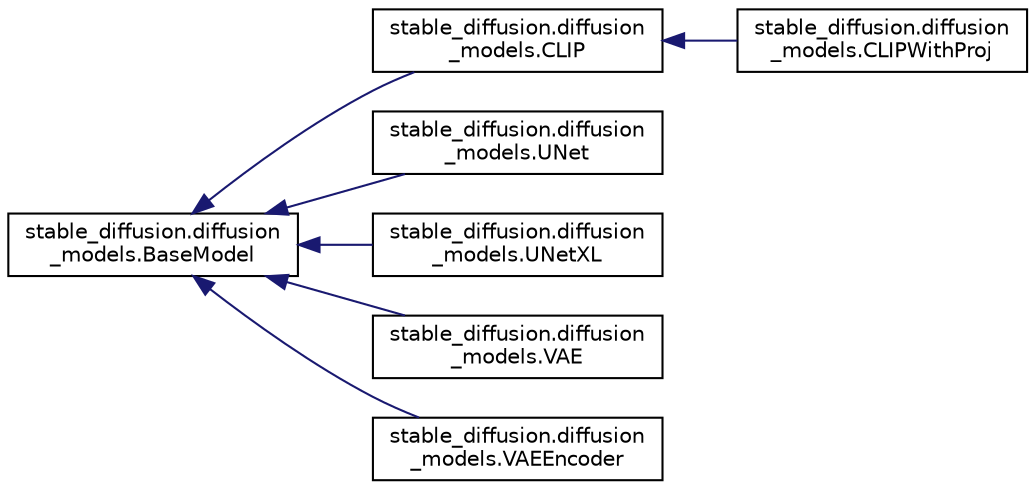 digraph "Graphical Class Hierarchy"
{
 // LATEX_PDF_SIZE
  edge [fontname="Helvetica",fontsize="10",labelfontname="Helvetica",labelfontsize="10"];
  node [fontname="Helvetica",fontsize="10",shape=record];
  rankdir="LR";
  Node0 [label="stable_diffusion.diffusion\l_models.BaseModel",height=0.2,width=0.4,color="black", fillcolor="white", style="filled",URL="$classstable__diffusion_1_1diffusion__models_1_1BaseModel.html",tooltip=" "];
  Node0 -> Node1 [dir="back",color="midnightblue",fontsize="10",style="solid",fontname="Helvetica"];
  Node1 [label="stable_diffusion.diffusion\l_models.CLIP",height=0.2,width=0.4,color="black", fillcolor="white", style="filled",URL="$classstable__diffusion_1_1diffusion__models_1_1CLIP.html",tooltip=" "];
  Node1 -> Node2 [dir="back",color="midnightblue",fontsize="10",style="solid",fontname="Helvetica"];
  Node2 [label="stable_diffusion.diffusion\l_models.CLIPWithProj",height=0.2,width=0.4,color="black", fillcolor="white", style="filled",URL="$classstable__diffusion_1_1diffusion__models_1_1CLIPWithProj.html",tooltip=" "];
  Node0 -> Node3 [dir="back",color="midnightblue",fontsize="10",style="solid",fontname="Helvetica"];
  Node3 [label="stable_diffusion.diffusion\l_models.UNet",height=0.2,width=0.4,color="black", fillcolor="white", style="filled",URL="$classstable__diffusion_1_1diffusion__models_1_1UNet.html",tooltip=" "];
  Node0 -> Node4 [dir="back",color="midnightblue",fontsize="10",style="solid",fontname="Helvetica"];
  Node4 [label="stable_diffusion.diffusion\l_models.UNetXL",height=0.2,width=0.4,color="black", fillcolor="white", style="filled",URL="$classstable__diffusion_1_1diffusion__models_1_1UNetXL.html",tooltip=" "];
  Node0 -> Node5 [dir="back",color="midnightblue",fontsize="10",style="solid",fontname="Helvetica"];
  Node5 [label="stable_diffusion.diffusion\l_models.VAE",height=0.2,width=0.4,color="black", fillcolor="white", style="filled",URL="$classstable__diffusion_1_1diffusion__models_1_1VAE.html",tooltip=" "];
  Node0 -> Node6 [dir="back",color="midnightblue",fontsize="10",style="solid",fontname="Helvetica"];
  Node6 [label="stable_diffusion.diffusion\l_models.VAEEncoder",height=0.2,width=0.4,color="black", fillcolor="white", style="filled",URL="$classstable__diffusion_1_1diffusion__models_1_1VAEEncoder.html",tooltip=" "];
}
